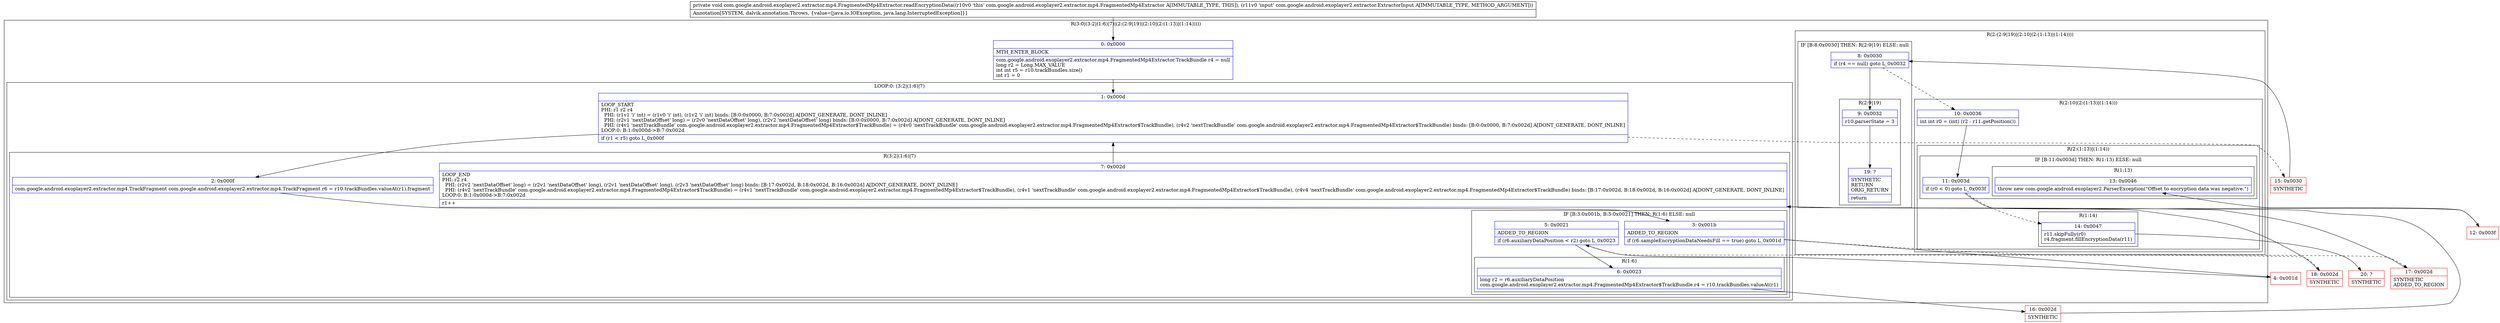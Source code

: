 digraph "CFG forcom.google.android.exoplayer2.extractor.mp4.FragmentedMp4Extractor.readEncryptionData(Lcom\/google\/android\/exoplayer2\/extractor\/ExtractorInput;)V" {
subgraph cluster_Region_1317493751 {
label = "R(3:0|(3:2|(1:6)|7)|(2:(2:9|19)|(2:10|(2:(1:13)|(1:14)))))";
node [shape=record,color=blue];
Node_0 [shape=record,label="{0\:\ 0x0000|MTH_ENTER_BLOCK\l|com.google.android.exoplayer2.extractor.mp4.FragmentedMp4Extractor.TrackBundle r4 = null\llong r2 = Long.MAX_VALUE\lint int r5 = r10.trackBundles.size()\lint r1 = 0\l}"];
subgraph cluster_LoopRegion_1846192932 {
label = "LOOP:0: (3:2|(1:6)|7)";
node [shape=record,color=blue];
Node_1 [shape=record,label="{1\:\ 0x000d|LOOP_START\lPHI: r1 r2 r4 \l  PHI: (r1v1 'i' int) = (r1v0 'i' int), (r1v2 'i' int) binds: [B:0:0x0000, B:7:0x002d] A[DONT_GENERATE, DONT_INLINE]\l  PHI: (r2v1 'nextDataOffset' long) = (r2v0 'nextDataOffset' long), (r2v2 'nextDataOffset' long) binds: [B:0:0x0000, B:7:0x002d] A[DONT_GENERATE, DONT_INLINE]\l  PHI: (r4v1 'nextTrackBundle' com.google.android.exoplayer2.extractor.mp4.FragmentedMp4Extractor$TrackBundle) = (r4v0 'nextTrackBundle' com.google.android.exoplayer2.extractor.mp4.FragmentedMp4Extractor$TrackBundle), (r4v2 'nextTrackBundle' com.google.android.exoplayer2.extractor.mp4.FragmentedMp4Extractor$TrackBundle) binds: [B:0:0x0000, B:7:0x002d] A[DONT_GENERATE, DONT_INLINE]\lLOOP:0: B:1:0x000d\-\>B:7:0x002d\l|if (r1 \< r5) goto L_0x000f\l}"];
subgraph cluster_Region_1933579410 {
label = "R(3:2|(1:6)|7)";
node [shape=record,color=blue];
Node_2 [shape=record,label="{2\:\ 0x000f|com.google.android.exoplayer2.extractor.mp4.TrackFragment com.google.android.exoplayer2.extractor.mp4.TrackFragment r6 = r10.trackBundles.valueAt(r1).fragment\l}"];
subgraph cluster_IfRegion_853005913 {
label = "IF [B:3:0x001b, B:5:0x0021] THEN: R(1:6) ELSE: null";
node [shape=record,color=blue];
Node_3 [shape=record,label="{3\:\ 0x001b|ADDED_TO_REGION\l|if (r6.sampleEncryptionDataNeedsFill == true) goto L_0x001d\l}"];
Node_5 [shape=record,label="{5\:\ 0x0021|ADDED_TO_REGION\l|if (r6.auxiliaryDataPosition \< r2) goto L_0x0023\l}"];
subgraph cluster_Region_1202814917 {
label = "R(1:6)";
node [shape=record,color=blue];
Node_6 [shape=record,label="{6\:\ 0x0023|long r2 = r6.auxiliaryDataPosition\lcom.google.android.exoplayer2.extractor.mp4.FragmentedMp4Extractor$TrackBundle r4 = r10.trackBundles.valueAt(r1)\l}"];
}
}
Node_7 [shape=record,label="{7\:\ 0x002d|LOOP_END\lPHI: r2 r4 \l  PHI: (r2v2 'nextDataOffset' long) = (r2v1 'nextDataOffset' long), (r2v1 'nextDataOffset' long), (r2v3 'nextDataOffset' long) binds: [B:17:0x002d, B:18:0x002d, B:16:0x002d] A[DONT_GENERATE, DONT_INLINE]\l  PHI: (r4v2 'nextTrackBundle' com.google.android.exoplayer2.extractor.mp4.FragmentedMp4Extractor$TrackBundle) = (r4v1 'nextTrackBundle' com.google.android.exoplayer2.extractor.mp4.FragmentedMp4Extractor$TrackBundle), (r4v1 'nextTrackBundle' com.google.android.exoplayer2.extractor.mp4.FragmentedMp4Extractor$TrackBundle), (r4v4 'nextTrackBundle' com.google.android.exoplayer2.extractor.mp4.FragmentedMp4Extractor$TrackBundle) binds: [B:17:0x002d, B:18:0x002d, B:16:0x002d] A[DONT_GENERATE, DONT_INLINE]\lLOOP:0: B:1:0x000d\-\>B:7:0x002d\l|r1++\l}"];
}
}
subgraph cluster_Region_457482034 {
label = "R(2:(2:9|19)|(2:10|(2:(1:13)|(1:14))))";
node [shape=record,color=blue];
subgraph cluster_IfRegion_1914456653 {
label = "IF [B:8:0x0030] THEN: R(2:9|19) ELSE: null";
node [shape=record,color=blue];
Node_8 [shape=record,label="{8\:\ 0x0030|if (r4 == null) goto L_0x0032\l}"];
subgraph cluster_Region_527296124 {
label = "R(2:9|19)";
node [shape=record,color=blue];
Node_9 [shape=record,label="{9\:\ 0x0032|r10.parserState = 3\l}"];
Node_19 [shape=record,label="{19\:\ ?|SYNTHETIC\lRETURN\lORIG_RETURN\l|return\l}"];
}
}
subgraph cluster_Region_2127878289 {
label = "R(2:10|(2:(1:13)|(1:14)))";
node [shape=record,color=blue];
Node_10 [shape=record,label="{10\:\ 0x0036|int int r0 = (int) (r2 \- r11.getPosition())\l}"];
subgraph cluster_Region_1196087540 {
label = "R(2:(1:13)|(1:14))";
node [shape=record,color=blue];
subgraph cluster_IfRegion_2133418429 {
label = "IF [B:11:0x003d] THEN: R(1:13) ELSE: null";
node [shape=record,color=blue];
Node_11 [shape=record,label="{11\:\ 0x003d|if (r0 \< 0) goto L_0x003f\l}"];
subgraph cluster_Region_18043743 {
label = "R(1:13)";
node [shape=record,color=blue];
Node_13 [shape=record,label="{13\:\ 0x0046|throw new com.google.android.exoplayer2.ParserException(\"Offset to encryption data was negative.\")\l}"];
}
}
subgraph cluster_Region_1190884754 {
label = "R(1:14)";
node [shape=record,color=blue];
Node_14 [shape=record,label="{14\:\ 0x0047|r11.skipFully(r0)\lr4.fragment.fillEncryptionData(r11)\l}"];
}
}
}
}
}
Node_4 [shape=record,color=red,label="{4\:\ 0x001d}"];
Node_12 [shape=record,color=red,label="{12\:\ 0x003f}"];
Node_15 [shape=record,color=red,label="{15\:\ 0x0030|SYNTHETIC\l}"];
Node_16 [shape=record,color=red,label="{16\:\ 0x002d|SYNTHETIC\l}"];
Node_17 [shape=record,color=red,label="{17\:\ 0x002d|SYNTHETIC\lADDED_TO_REGION\l}"];
Node_18 [shape=record,color=red,label="{18\:\ 0x002d|SYNTHETIC\l}"];
Node_20 [shape=record,color=red,label="{20\:\ ?|SYNTHETIC\l}"];
MethodNode[shape=record,label="{private void com.google.android.exoplayer2.extractor.mp4.FragmentedMp4Extractor.readEncryptionData((r10v0 'this' com.google.android.exoplayer2.extractor.mp4.FragmentedMp4Extractor A[IMMUTABLE_TYPE, THIS]), (r11v0 'input' com.google.android.exoplayer2.extractor.ExtractorInput A[IMMUTABLE_TYPE, METHOD_ARGUMENT]))  | Annotation[SYSTEM, dalvik.annotation.Throws, \{value=[java.io.IOException, java.lang.InterruptedException]\}]\l}"];
MethodNode -> Node_0;
Node_0 -> Node_1;
Node_1 -> Node_2;
Node_1 -> Node_15[style=dashed];
Node_2 -> Node_3;
Node_3 -> Node_4;
Node_3 -> Node_17[style=dashed];
Node_5 -> Node_6;
Node_5 -> Node_18[style=dashed];
Node_6 -> Node_16;
Node_7 -> Node_1;
Node_8 -> Node_9;
Node_8 -> Node_10[style=dashed];
Node_9 -> Node_19;
Node_10 -> Node_11;
Node_11 -> Node_12;
Node_11 -> Node_14[style=dashed];
Node_14 -> Node_20;
Node_4 -> Node_5;
Node_12 -> Node_13;
Node_15 -> Node_8;
Node_16 -> Node_7;
Node_17 -> Node_7;
Node_18 -> Node_7;
}

